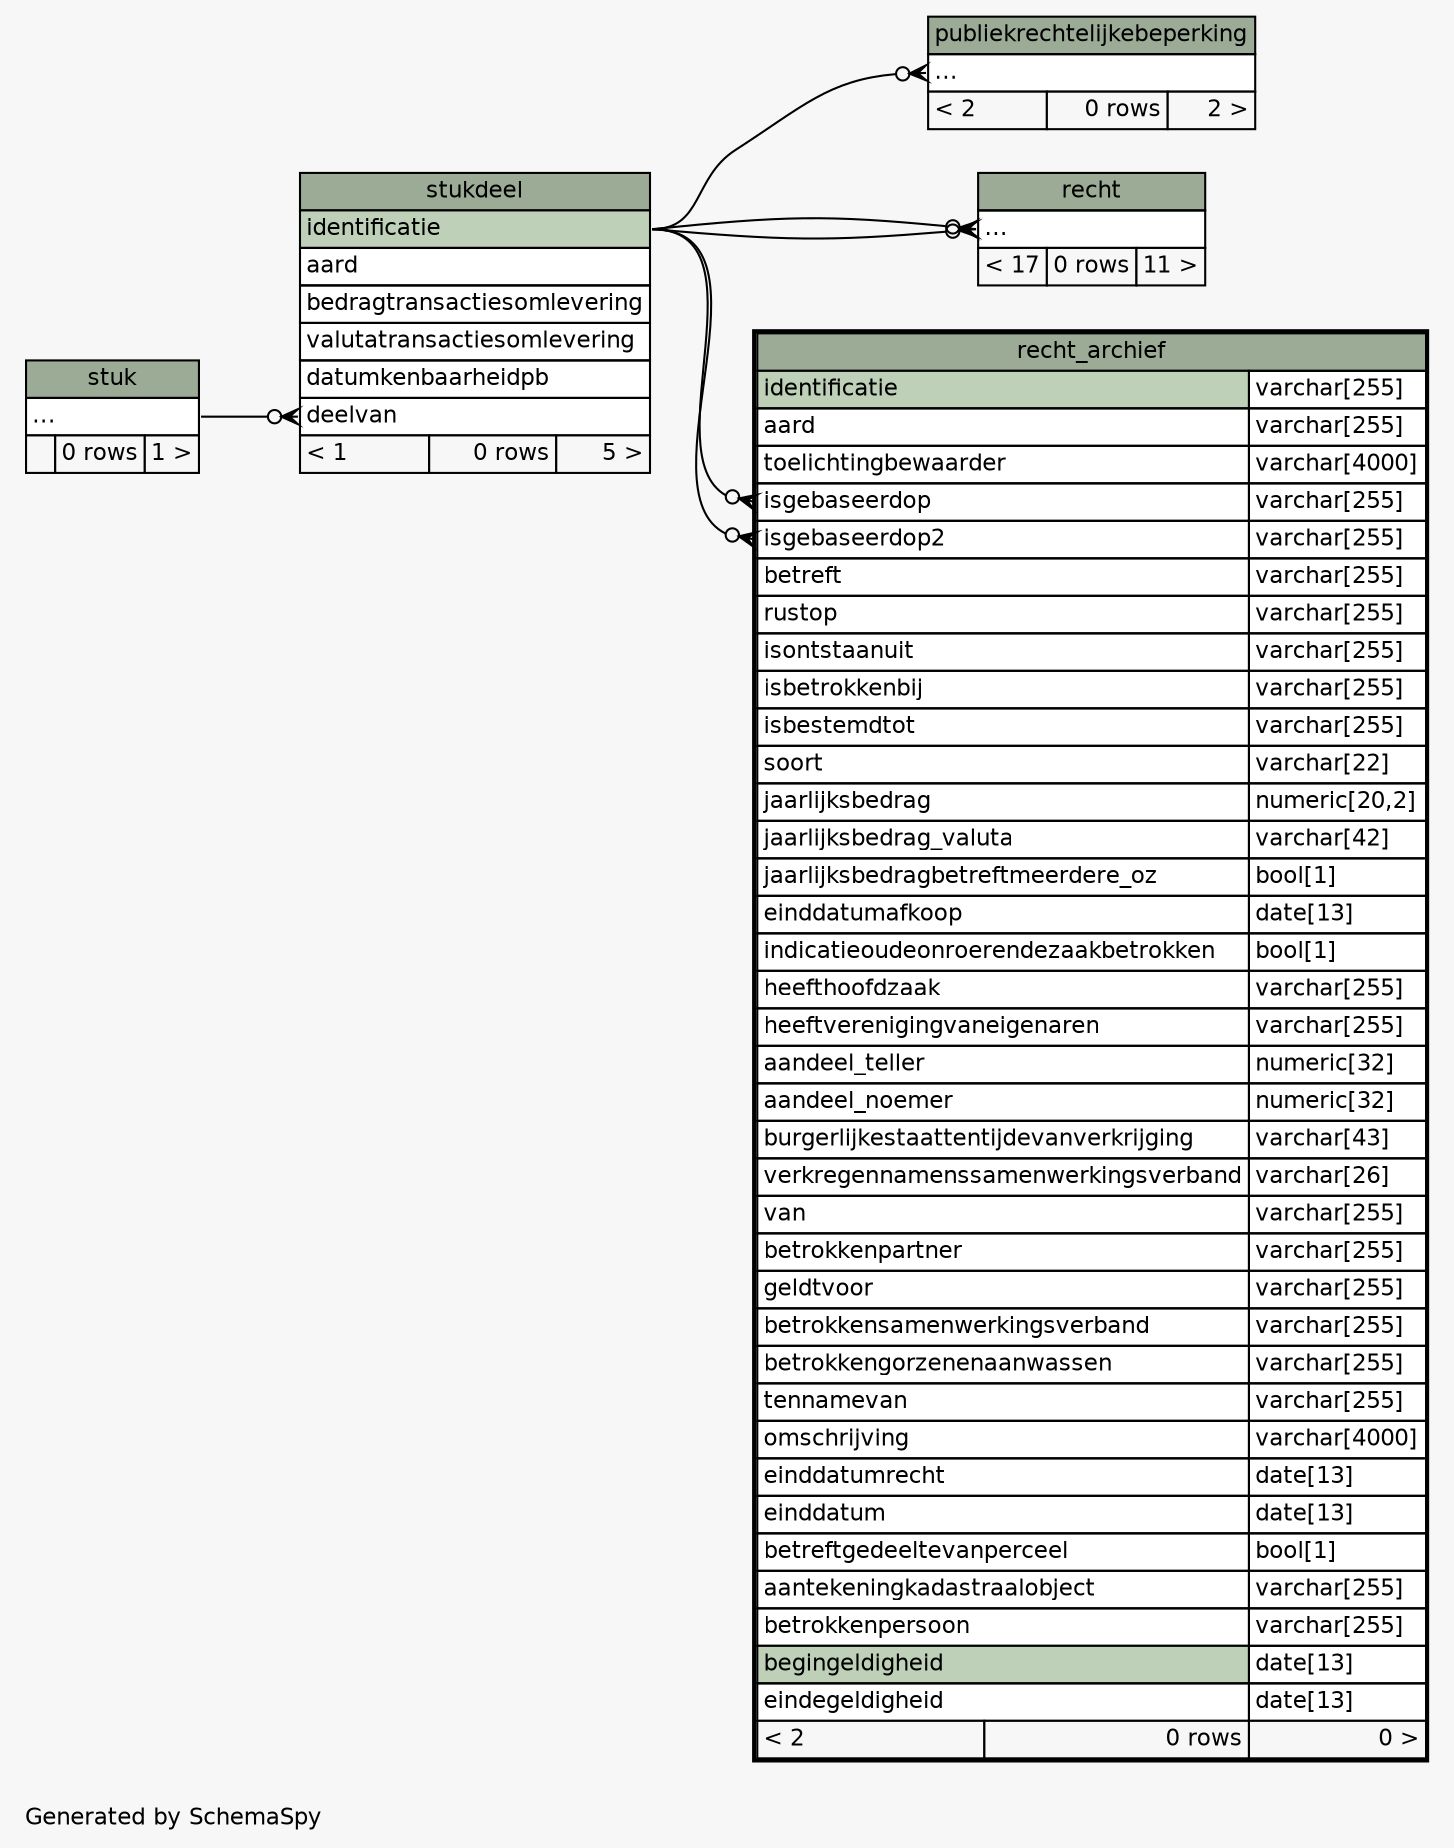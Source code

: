 // dot 2.43.0 on Linux 5.19.0-46-generic
// SchemaSpy rev Unknown
digraph "twoDegreesRelationshipsDiagram" {
  graph [
    rankdir="RL"
    bgcolor="#f7f7f7"
    label="\nGenerated by SchemaSpy"
    labeljust="l"
    nodesep="0.18"
    ranksep="0.46"
    fontname="Helvetica"
    fontsize="11"
  ];
  node [
    fontname="Helvetica"
    fontsize="11"
    shape="plaintext"
  ];
  edge [
    arrowsize="0.8"
  ];
  "publiekrechtelijkebeperking":"elipses":w -> "stukdeel":"identificatie":e [arrowhead=none dir=back arrowtail=crowodot];
  "recht":"elipses":w -> "stukdeel":"identificatie":e [arrowhead=none dir=back arrowtail=crowodot];
  "recht":"elipses":w -> "stukdeel":"identificatie":e [arrowhead=none dir=back arrowtail=crowodot];
  "recht_archief":"isgebaseerdop":w -> "stukdeel":"identificatie":e [arrowhead=none dir=back arrowtail=crowodot];
  "recht_archief":"isgebaseerdop2":w -> "stukdeel":"identificatie":e [arrowhead=none dir=back arrowtail=crowodot];
  "stukdeel":"deelvan":w -> "stuk":"elipses":e [arrowhead=none dir=back arrowtail=crowodot];
  "publiekrechtelijkebeperking" [
    label=<
    <TABLE BORDER="0" CELLBORDER="1" CELLSPACING="0" BGCOLOR="#ffffff">
      <TR><TD COLSPAN="3" BGCOLOR="#9bab96" ALIGN="CENTER">publiekrechtelijkebeperking</TD></TR>
      <TR><TD PORT="elipses" COLSPAN="3" ALIGN="LEFT">...</TD></TR>
      <TR><TD ALIGN="LEFT" BGCOLOR="#f7f7f7">&lt; 2</TD><TD ALIGN="RIGHT" BGCOLOR="#f7f7f7">0 rows</TD><TD ALIGN="RIGHT" BGCOLOR="#f7f7f7">2 &gt;</TD></TR>
    </TABLE>>
    URL="publiekrechtelijkebeperking.html"
    tooltip="publiekrechtelijkebeperking"
  ];
  "recht" [
    label=<
    <TABLE BORDER="0" CELLBORDER="1" CELLSPACING="0" BGCOLOR="#ffffff">
      <TR><TD COLSPAN="3" BGCOLOR="#9bab96" ALIGN="CENTER">recht</TD></TR>
      <TR><TD PORT="elipses" COLSPAN="3" ALIGN="LEFT">...</TD></TR>
      <TR><TD ALIGN="LEFT" BGCOLOR="#f7f7f7">&lt; 17</TD><TD ALIGN="RIGHT" BGCOLOR="#f7f7f7">0 rows</TD><TD ALIGN="RIGHT" BGCOLOR="#f7f7f7">11 &gt;</TD></TR>
    </TABLE>>
    URL="recht.html"
    tooltip="recht"
  ];
  "recht_archief" [
    label=<
    <TABLE BORDER="2" CELLBORDER="1" CELLSPACING="0" BGCOLOR="#ffffff">
      <TR><TD COLSPAN="3" BGCOLOR="#9bab96" ALIGN="CENTER">recht_archief</TD></TR>
      <TR><TD PORT="identificatie" COLSPAN="2" BGCOLOR="#bed1b8" ALIGN="LEFT">identificatie</TD><TD PORT="identificatie.type" ALIGN="LEFT">varchar[255]</TD></TR>
      <TR><TD PORT="aard" COLSPAN="2" ALIGN="LEFT">aard</TD><TD PORT="aard.type" ALIGN="LEFT">varchar[255]</TD></TR>
      <TR><TD PORT="toelichtingbewaarder" COLSPAN="2" ALIGN="LEFT">toelichtingbewaarder</TD><TD PORT="toelichtingbewaarder.type" ALIGN="LEFT">varchar[4000]</TD></TR>
      <TR><TD PORT="isgebaseerdop" COLSPAN="2" ALIGN="LEFT">isgebaseerdop</TD><TD PORT="isgebaseerdop.type" ALIGN="LEFT">varchar[255]</TD></TR>
      <TR><TD PORT="isgebaseerdop2" COLSPAN="2" ALIGN="LEFT">isgebaseerdop2</TD><TD PORT="isgebaseerdop2.type" ALIGN="LEFT">varchar[255]</TD></TR>
      <TR><TD PORT="betreft" COLSPAN="2" ALIGN="LEFT">betreft</TD><TD PORT="betreft.type" ALIGN="LEFT">varchar[255]</TD></TR>
      <TR><TD PORT="rustop" COLSPAN="2" ALIGN="LEFT">rustop</TD><TD PORT="rustop.type" ALIGN="LEFT">varchar[255]</TD></TR>
      <TR><TD PORT="isontstaanuit" COLSPAN="2" ALIGN="LEFT">isontstaanuit</TD><TD PORT="isontstaanuit.type" ALIGN="LEFT">varchar[255]</TD></TR>
      <TR><TD PORT="isbetrokkenbij" COLSPAN="2" ALIGN="LEFT">isbetrokkenbij</TD><TD PORT="isbetrokkenbij.type" ALIGN="LEFT">varchar[255]</TD></TR>
      <TR><TD PORT="isbestemdtot" COLSPAN="2" ALIGN="LEFT">isbestemdtot</TD><TD PORT="isbestemdtot.type" ALIGN="LEFT">varchar[255]</TD></TR>
      <TR><TD PORT="soort" COLSPAN="2" ALIGN="LEFT">soort</TD><TD PORT="soort.type" ALIGN="LEFT">varchar[22]</TD></TR>
      <TR><TD PORT="jaarlijksbedrag" COLSPAN="2" ALIGN="LEFT">jaarlijksbedrag</TD><TD PORT="jaarlijksbedrag.type" ALIGN="LEFT">numeric[20,2]</TD></TR>
      <TR><TD PORT="jaarlijksbedrag_valuta" COLSPAN="2" ALIGN="LEFT">jaarlijksbedrag_valuta</TD><TD PORT="jaarlijksbedrag_valuta.type" ALIGN="LEFT">varchar[42]</TD></TR>
      <TR><TD PORT="jaarlijksbedragbetreftmeerdere_oz" COLSPAN="2" ALIGN="LEFT">jaarlijksbedragbetreftmeerdere_oz</TD><TD PORT="jaarlijksbedragbetreftmeerdere_oz.type" ALIGN="LEFT">bool[1]</TD></TR>
      <TR><TD PORT="einddatumafkoop" COLSPAN="2" ALIGN="LEFT">einddatumafkoop</TD><TD PORT="einddatumafkoop.type" ALIGN="LEFT">date[13]</TD></TR>
      <TR><TD PORT="indicatieoudeonroerendezaakbetrokken" COLSPAN="2" ALIGN="LEFT">indicatieoudeonroerendezaakbetrokken</TD><TD PORT="indicatieoudeonroerendezaakbetrokken.type" ALIGN="LEFT">bool[1]</TD></TR>
      <TR><TD PORT="heefthoofdzaak" COLSPAN="2" ALIGN="LEFT">heefthoofdzaak</TD><TD PORT="heefthoofdzaak.type" ALIGN="LEFT">varchar[255]</TD></TR>
      <TR><TD PORT="heeftverenigingvaneigenaren" COLSPAN="2" ALIGN="LEFT">heeftverenigingvaneigenaren</TD><TD PORT="heeftverenigingvaneigenaren.type" ALIGN="LEFT">varchar[255]</TD></TR>
      <TR><TD PORT="aandeel_teller" COLSPAN="2" ALIGN="LEFT">aandeel_teller</TD><TD PORT="aandeel_teller.type" ALIGN="LEFT">numeric[32]</TD></TR>
      <TR><TD PORT="aandeel_noemer" COLSPAN="2" ALIGN="LEFT">aandeel_noemer</TD><TD PORT="aandeel_noemer.type" ALIGN="LEFT">numeric[32]</TD></TR>
      <TR><TD PORT="burgerlijkestaattentijdevanverkrijging" COLSPAN="2" ALIGN="LEFT">burgerlijkestaattentijdevanverkrijging</TD><TD PORT="burgerlijkestaattentijdevanverkrijging.type" ALIGN="LEFT">varchar[43]</TD></TR>
      <TR><TD PORT="verkregennamenssamenwerkingsverband" COLSPAN="2" ALIGN="LEFT">verkregennamenssamenwerkingsverband</TD><TD PORT="verkregennamenssamenwerkingsverband.type" ALIGN="LEFT">varchar[26]</TD></TR>
      <TR><TD PORT="van" COLSPAN="2" ALIGN="LEFT">van</TD><TD PORT="van.type" ALIGN="LEFT">varchar[255]</TD></TR>
      <TR><TD PORT="betrokkenpartner" COLSPAN="2" ALIGN="LEFT">betrokkenpartner</TD><TD PORT="betrokkenpartner.type" ALIGN="LEFT">varchar[255]</TD></TR>
      <TR><TD PORT="geldtvoor" COLSPAN="2" ALIGN="LEFT">geldtvoor</TD><TD PORT="geldtvoor.type" ALIGN="LEFT">varchar[255]</TD></TR>
      <TR><TD PORT="betrokkensamenwerkingsverband" COLSPAN="2" ALIGN="LEFT">betrokkensamenwerkingsverband</TD><TD PORT="betrokkensamenwerkingsverband.type" ALIGN="LEFT">varchar[255]</TD></TR>
      <TR><TD PORT="betrokkengorzenenaanwassen" COLSPAN="2" ALIGN="LEFT">betrokkengorzenenaanwassen</TD><TD PORT="betrokkengorzenenaanwassen.type" ALIGN="LEFT">varchar[255]</TD></TR>
      <TR><TD PORT="tennamevan" COLSPAN="2" ALIGN="LEFT">tennamevan</TD><TD PORT="tennamevan.type" ALIGN="LEFT">varchar[255]</TD></TR>
      <TR><TD PORT="omschrijving" COLSPAN="2" ALIGN="LEFT">omschrijving</TD><TD PORT="omschrijving.type" ALIGN="LEFT">varchar[4000]</TD></TR>
      <TR><TD PORT="einddatumrecht" COLSPAN="2" ALIGN="LEFT">einddatumrecht</TD><TD PORT="einddatumrecht.type" ALIGN="LEFT">date[13]</TD></TR>
      <TR><TD PORT="einddatum" COLSPAN="2" ALIGN="LEFT">einddatum</TD><TD PORT="einddatum.type" ALIGN="LEFT">date[13]</TD></TR>
      <TR><TD PORT="betreftgedeeltevanperceel" COLSPAN="2" ALIGN="LEFT">betreftgedeeltevanperceel</TD><TD PORT="betreftgedeeltevanperceel.type" ALIGN="LEFT">bool[1]</TD></TR>
      <TR><TD PORT="aantekeningkadastraalobject" COLSPAN="2" ALIGN="LEFT">aantekeningkadastraalobject</TD><TD PORT="aantekeningkadastraalobject.type" ALIGN="LEFT">varchar[255]</TD></TR>
      <TR><TD PORT="betrokkenpersoon" COLSPAN="2" ALIGN="LEFT">betrokkenpersoon</TD><TD PORT="betrokkenpersoon.type" ALIGN="LEFT">varchar[255]</TD></TR>
      <TR><TD PORT="begingeldigheid" COLSPAN="2" BGCOLOR="#bed1b8" ALIGN="LEFT">begingeldigheid</TD><TD PORT="begingeldigheid.type" ALIGN="LEFT">date[13]</TD></TR>
      <TR><TD PORT="eindegeldigheid" COLSPAN="2" ALIGN="LEFT">eindegeldigheid</TD><TD PORT="eindegeldigheid.type" ALIGN="LEFT">date[13]</TD></TR>
      <TR><TD ALIGN="LEFT" BGCOLOR="#f7f7f7">&lt; 2</TD><TD ALIGN="RIGHT" BGCOLOR="#f7f7f7">0 rows</TD><TD ALIGN="RIGHT" BGCOLOR="#f7f7f7">0 &gt;</TD></TR>
    </TABLE>>
    URL="recht_archief.html"
    tooltip="recht_archief"
  ];
  "stuk" [
    label=<
    <TABLE BORDER="0" CELLBORDER="1" CELLSPACING="0" BGCOLOR="#ffffff">
      <TR><TD COLSPAN="3" BGCOLOR="#9bab96" ALIGN="CENTER">stuk</TD></TR>
      <TR><TD PORT="elipses" COLSPAN="3" ALIGN="LEFT">...</TD></TR>
      <TR><TD ALIGN="LEFT" BGCOLOR="#f7f7f7">  </TD><TD ALIGN="RIGHT" BGCOLOR="#f7f7f7">0 rows</TD><TD ALIGN="RIGHT" BGCOLOR="#f7f7f7">1 &gt;</TD></TR>
    </TABLE>>
    URL="stuk.html"
    tooltip="stuk"
  ];
  "stukdeel" [
    label=<
    <TABLE BORDER="0" CELLBORDER="1" CELLSPACING="0" BGCOLOR="#ffffff">
      <TR><TD COLSPAN="3" BGCOLOR="#9bab96" ALIGN="CENTER">stukdeel</TD></TR>
      <TR><TD PORT="identificatie" COLSPAN="3" BGCOLOR="#bed1b8" ALIGN="LEFT">identificatie</TD></TR>
      <TR><TD PORT="aard" COLSPAN="3" ALIGN="LEFT">aard</TD></TR>
      <TR><TD PORT="bedragtransactiesomlevering" COLSPAN="3" ALIGN="LEFT">bedragtransactiesomlevering</TD></TR>
      <TR><TD PORT="valutatransactiesomlevering" COLSPAN="3" ALIGN="LEFT">valutatransactiesomlevering</TD></TR>
      <TR><TD PORT="datumkenbaarheidpb" COLSPAN="3" ALIGN="LEFT">datumkenbaarheidpb</TD></TR>
      <TR><TD PORT="deelvan" COLSPAN="3" ALIGN="LEFT">deelvan</TD></TR>
      <TR><TD ALIGN="LEFT" BGCOLOR="#f7f7f7">&lt; 1</TD><TD ALIGN="RIGHT" BGCOLOR="#f7f7f7">0 rows</TD><TD ALIGN="RIGHT" BGCOLOR="#f7f7f7">5 &gt;</TD></TR>
    </TABLE>>
    URL="stukdeel.html"
    tooltip="stukdeel"
  ];
}
